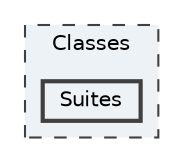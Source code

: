 digraph "Classes/Suites"
{
 // LATEX_PDF_SIZE
  bgcolor="transparent";
  edge [fontname=Helvetica,fontsize=10,labelfontname=Helvetica,labelfontsize=10];
  node [fontname=Helvetica,fontsize=10,shape=box,height=0.2,width=0.4];
  compound=true
  subgraph clusterdir_0c68614ac8d8401edbf4146ded722294 {
    graph [ bgcolor="#edf2f7", pencolor="grey25", label="Classes", fontname=Helvetica,fontsize=10 style="filled,dashed", URL="dir_0c68614ac8d8401edbf4146ded722294.html",tooltip=""]
  dir_cc2f507af451608d122767cd847b50dc [label="Suites", fillcolor="#edf2f7", color="grey25", style="filled,bold", URL="dir_cc2f507af451608d122767cd847b50dc.html",tooltip=""];
  }
}
